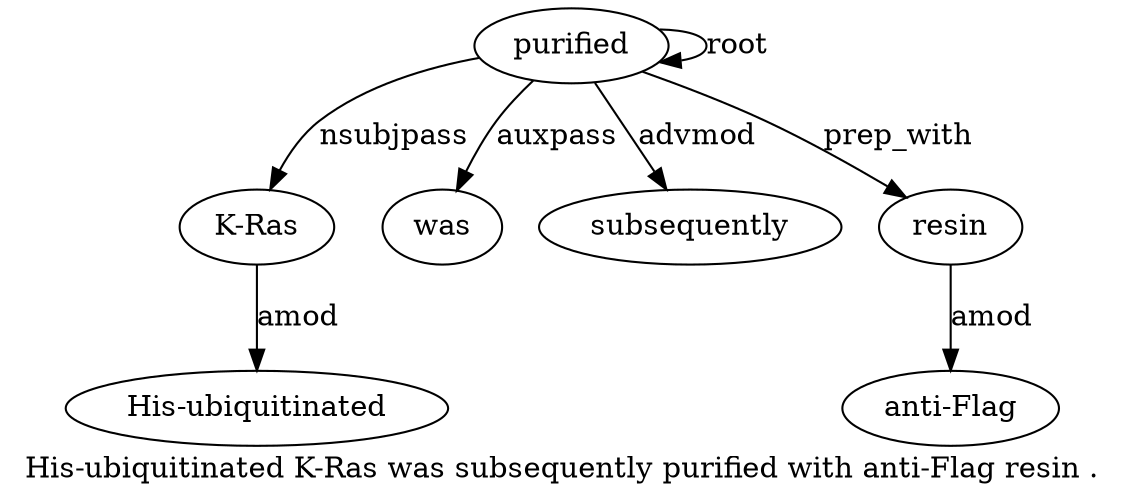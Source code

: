 digraph "His-ubiquitinated K-Ras was subsequently purified with anti-Flag resin ." {
label="His-ubiquitinated K-Ras was subsequently purified with anti-Flag resin .";
"K-Ras2" [style=filled, fillcolor=white, label="K-Ras"];
"His-ubiquitinated1" [style=filled, fillcolor=white, label="His-ubiquitinated"];
"K-Ras2" -> "His-ubiquitinated1"  [label=amod];
purified5 [style=filled, fillcolor=white, label=purified];
purified5 -> "K-Ras2"  [label=nsubjpass];
was3 [style=filled, fillcolor=white, label=was];
purified5 -> was3  [label=auxpass];
subsequently4 [style=filled, fillcolor=white, label=subsequently];
purified5 -> subsequently4  [label=advmod];
purified5 -> purified5  [label=root];
resin8 [style=filled, fillcolor=white, label=resin];
"anti-Flag7" [style=filled, fillcolor=white, label="anti-Flag"];
resin8 -> "anti-Flag7"  [label=amod];
purified5 -> resin8  [label=prep_with];
}
